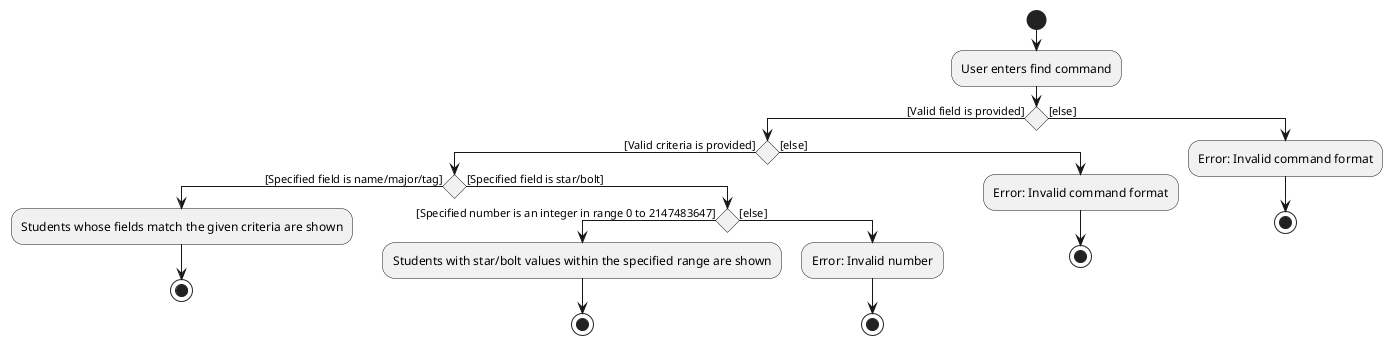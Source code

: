 @startuml
!pragma useVerticalIf on
start
:User enters find command;
if () then ([Valid field is provided])
    if () then ([Valid criteria is provided])
        if () then ([Specified field is name/major/tag])
            :Students whose fields match the given criteria are shown;
            stop
        else ([Specified field is star/bolt])
            if () then ([Specified number is an integer in range 0 to 2147483647])
                :Students with star/bolt values within the specified range are shown;
                stop
            else ([else])
                :Error: Invalid number;
                stop
            endif
        endif
    else ([else])
        :Error: Invalid command format;
        stop
    endif
else ([else])
    :Error: Invalid command format;
    stop
endif

@enduml

